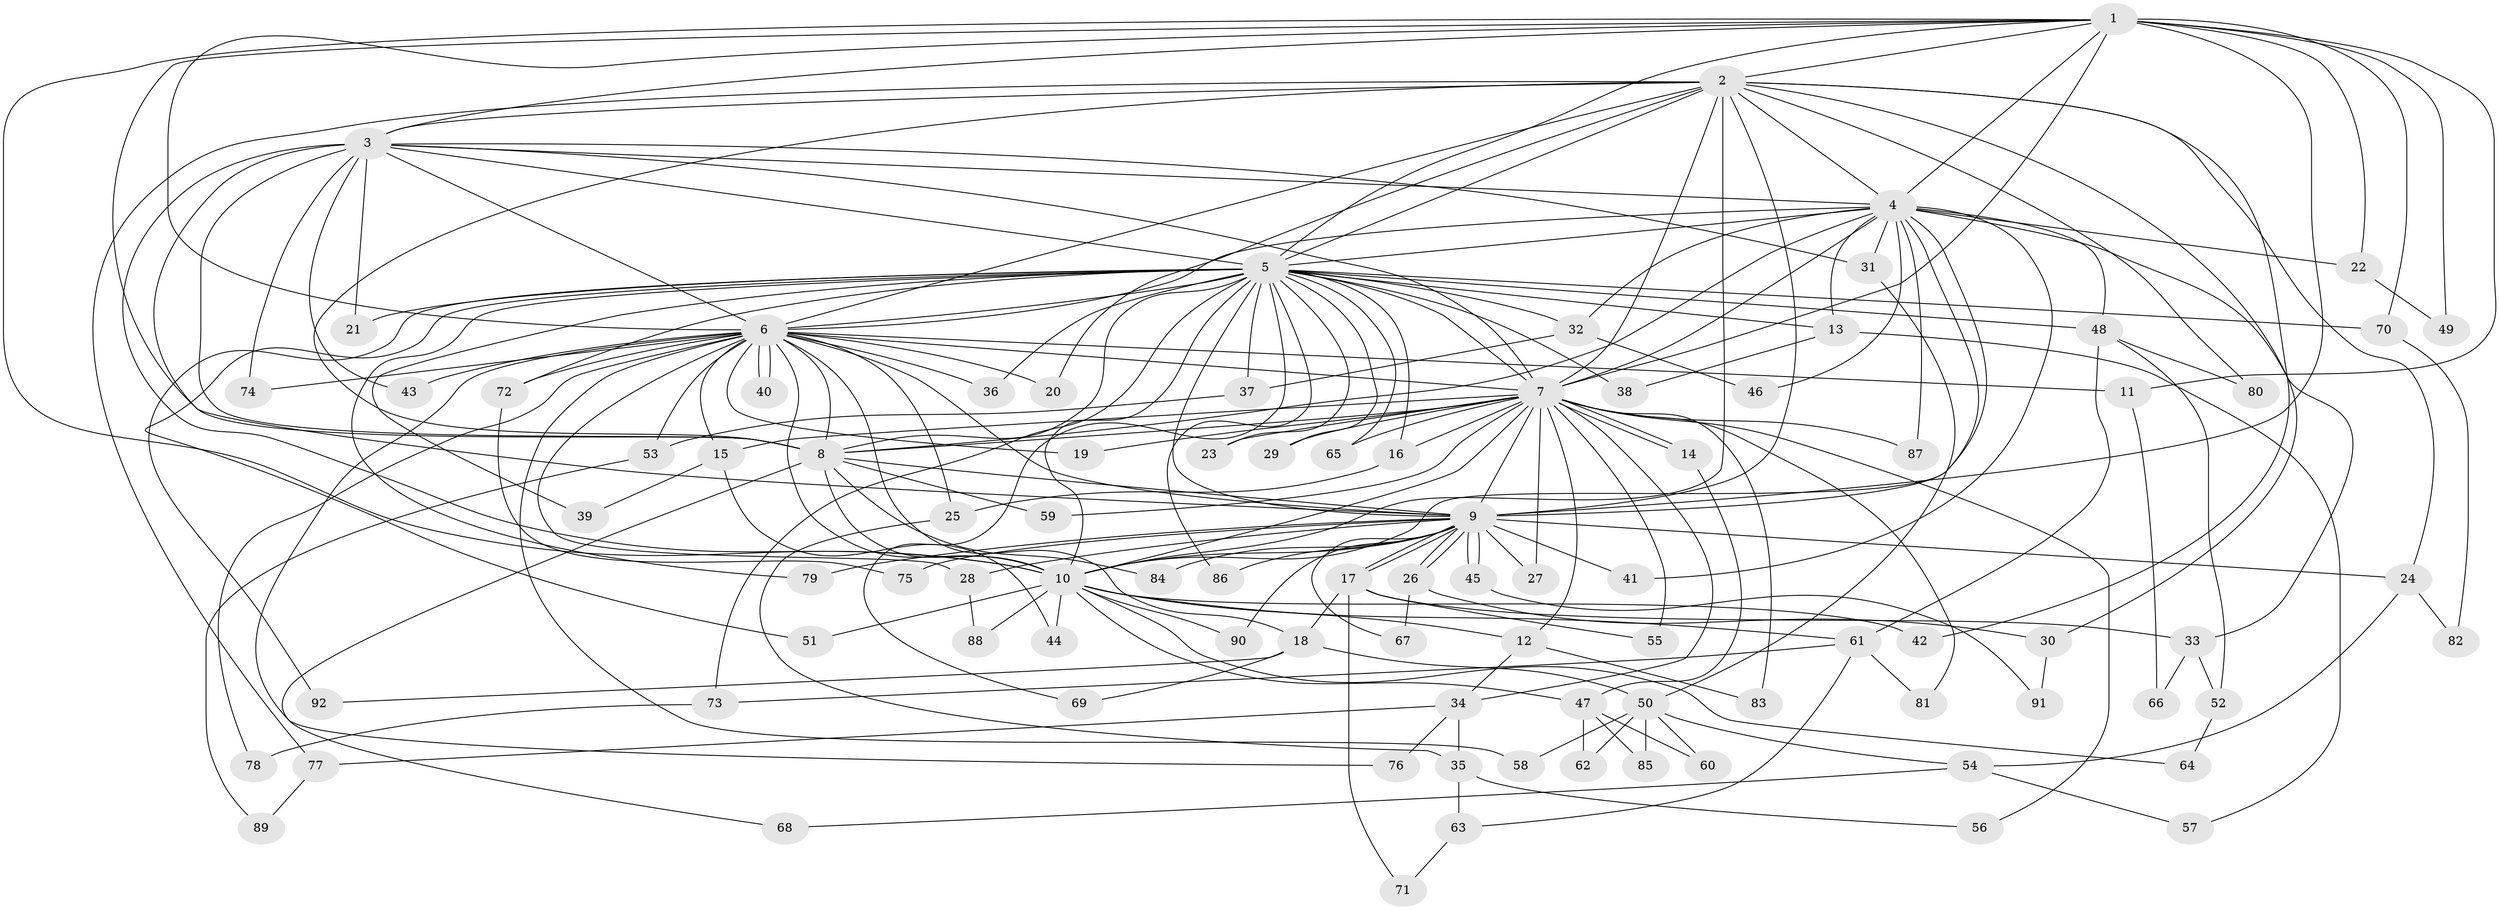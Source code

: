 // Generated by graph-tools (version 1.1) at 2025/34/03/09/25 02:34:42]
// undirected, 92 vertices, 209 edges
graph export_dot {
graph [start="1"]
  node [color=gray90,style=filled];
  1;
  2;
  3;
  4;
  5;
  6;
  7;
  8;
  9;
  10;
  11;
  12;
  13;
  14;
  15;
  16;
  17;
  18;
  19;
  20;
  21;
  22;
  23;
  24;
  25;
  26;
  27;
  28;
  29;
  30;
  31;
  32;
  33;
  34;
  35;
  36;
  37;
  38;
  39;
  40;
  41;
  42;
  43;
  44;
  45;
  46;
  47;
  48;
  49;
  50;
  51;
  52;
  53;
  54;
  55;
  56;
  57;
  58;
  59;
  60;
  61;
  62;
  63;
  64;
  65;
  66;
  67;
  68;
  69;
  70;
  71;
  72;
  73;
  74;
  75;
  76;
  77;
  78;
  79;
  80;
  81;
  82;
  83;
  84;
  85;
  86;
  87;
  88;
  89;
  90;
  91;
  92;
  1 -- 2;
  1 -- 3;
  1 -- 4;
  1 -- 5;
  1 -- 6;
  1 -- 7;
  1 -- 8;
  1 -- 9;
  1 -- 10;
  1 -- 11;
  1 -- 22;
  1 -- 49;
  1 -- 70;
  2 -- 3;
  2 -- 4;
  2 -- 5;
  2 -- 6;
  2 -- 7;
  2 -- 8;
  2 -- 9;
  2 -- 10;
  2 -- 20;
  2 -- 24;
  2 -- 30;
  2 -- 42;
  2 -- 77;
  2 -- 80;
  3 -- 4;
  3 -- 5;
  3 -- 6;
  3 -- 7;
  3 -- 8;
  3 -- 9;
  3 -- 10;
  3 -- 21;
  3 -- 31;
  3 -- 43;
  3 -- 74;
  4 -- 5;
  4 -- 6;
  4 -- 7;
  4 -- 8;
  4 -- 9;
  4 -- 10;
  4 -- 13;
  4 -- 22;
  4 -- 31;
  4 -- 32;
  4 -- 33;
  4 -- 41;
  4 -- 46;
  4 -- 48;
  4 -- 87;
  5 -- 6;
  5 -- 7;
  5 -- 8;
  5 -- 9;
  5 -- 10;
  5 -- 13;
  5 -- 16;
  5 -- 21;
  5 -- 23;
  5 -- 29;
  5 -- 32;
  5 -- 36;
  5 -- 37;
  5 -- 38;
  5 -- 39;
  5 -- 48;
  5 -- 51;
  5 -- 65;
  5 -- 69;
  5 -- 70;
  5 -- 72;
  5 -- 73;
  5 -- 79;
  5 -- 86;
  5 -- 92;
  6 -- 7;
  6 -- 8;
  6 -- 9;
  6 -- 10;
  6 -- 11;
  6 -- 15;
  6 -- 18;
  6 -- 19;
  6 -- 20;
  6 -- 25;
  6 -- 28;
  6 -- 36;
  6 -- 40;
  6 -- 40;
  6 -- 43;
  6 -- 53;
  6 -- 58;
  6 -- 72;
  6 -- 74;
  6 -- 76;
  6 -- 78;
  7 -- 8;
  7 -- 9;
  7 -- 10;
  7 -- 12;
  7 -- 14;
  7 -- 14;
  7 -- 15;
  7 -- 16;
  7 -- 19;
  7 -- 23;
  7 -- 27;
  7 -- 29;
  7 -- 34;
  7 -- 55;
  7 -- 56;
  7 -- 59;
  7 -- 65;
  7 -- 81;
  7 -- 83;
  7 -- 87;
  8 -- 9;
  8 -- 10;
  8 -- 59;
  8 -- 68;
  8 -- 84;
  9 -- 10;
  9 -- 17;
  9 -- 17;
  9 -- 24;
  9 -- 26;
  9 -- 26;
  9 -- 27;
  9 -- 28;
  9 -- 41;
  9 -- 45;
  9 -- 45;
  9 -- 67;
  9 -- 75;
  9 -- 79;
  9 -- 84;
  9 -- 86;
  9 -- 90;
  10 -- 12;
  10 -- 42;
  10 -- 44;
  10 -- 47;
  10 -- 51;
  10 -- 61;
  10 -- 64;
  10 -- 88;
  10 -- 90;
  11 -- 66;
  12 -- 34;
  12 -- 83;
  13 -- 38;
  13 -- 57;
  14 -- 47;
  15 -- 39;
  15 -- 44;
  16 -- 25;
  17 -- 18;
  17 -- 33;
  17 -- 55;
  17 -- 71;
  18 -- 50;
  18 -- 69;
  18 -- 92;
  22 -- 49;
  24 -- 54;
  24 -- 82;
  25 -- 35;
  26 -- 30;
  26 -- 67;
  28 -- 88;
  30 -- 91;
  31 -- 50;
  32 -- 37;
  32 -- 46;
  33 -- 52;
  33 -- 66;
  34 -- 35;
  34 -- 76;
  34 -- 77;
  35 -- 56;
  35 -- 63;
  37 -- 53;
  45 -- 91;
  47 -- 60;
  47 -- 62;
  47 -- 85;
  48 -- 52;
  48 -- 61;
  48 -- 80;
  50 -- 54;
  50 -- 58;
  50 -- 60;
  50 -- 62;
  50 -- 85;
  52 -- 64;
  53 -- 89;
  54 -- 57;
  54 -- 68;
  61 -- 63;
  61 -- 73;
  61 -- 81;
  63 -- 71;
  70 -- 82;
  72 -- 75;
  73 -- 78;
  77 -- 89;
}
